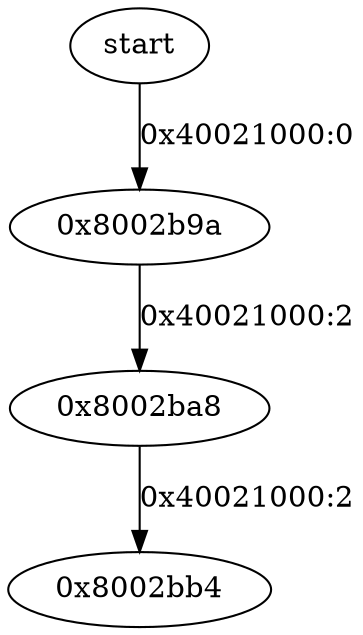 // InstDG
digraph {
	start -> "0x8002b9a" [label="0x40021000:0"]
	"0x8002b9a" -> "0x8002ba8" [label="0x40021000:2"]
	"0x8002ba8" -> "0x8002bb4" [label="0x40021000:2"]
}
